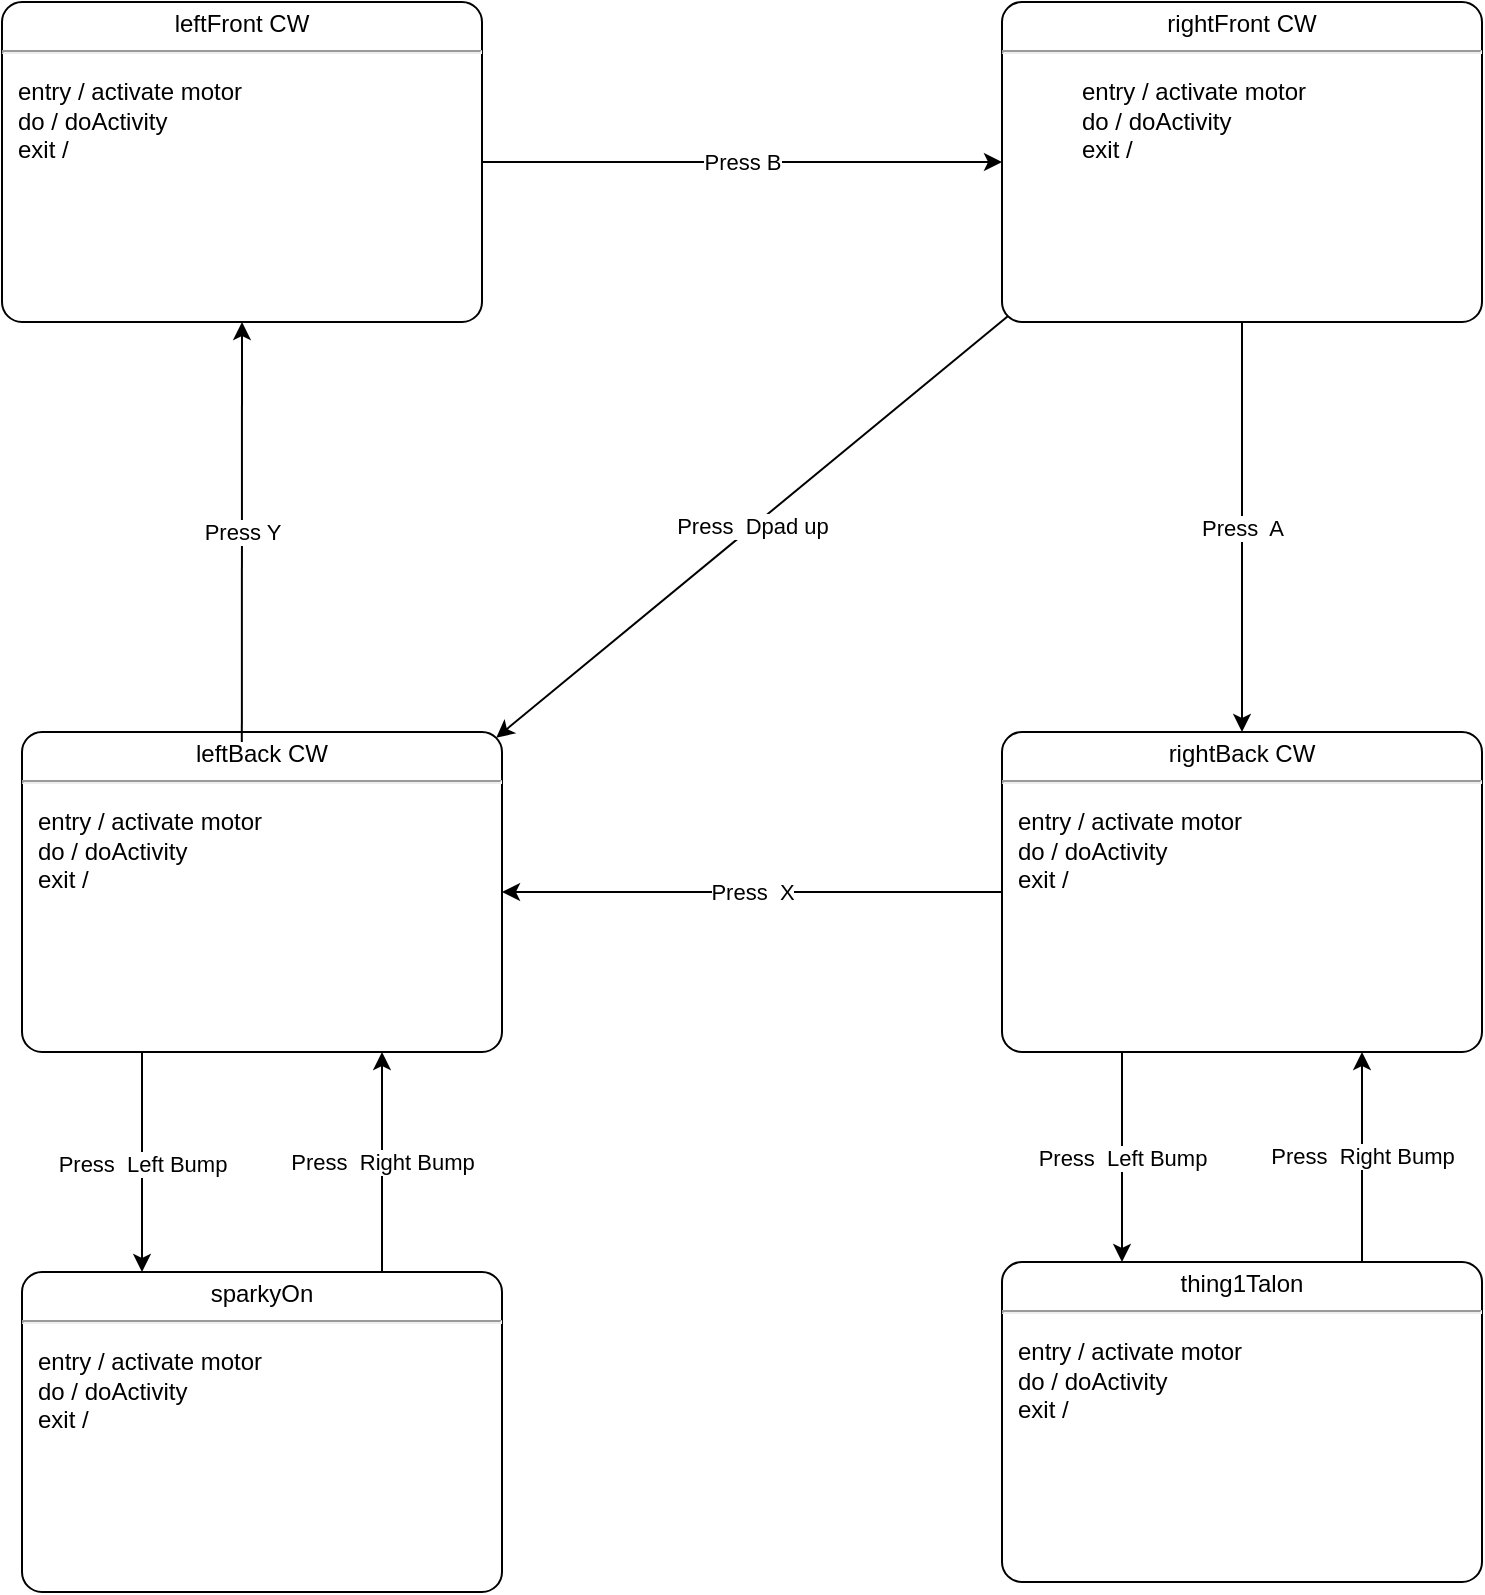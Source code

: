 <mxfile version="22.1.21" type="device">
  <diagram name="Page-1" id="42789a77-a242-8287-6e28-9cd8cfd52e62">
    <mxGraphModel dx="1434" dy="836" grid="1" gridSize="10" guides="1" tooltips="1" connect="1" arrows="1" fold="1" page="1" pageScale="1" pageWidth="1100" pageHeight="850" background="none" math="0" shadow="0">
      <root>
        <mxCell id="0" />
        <mxCell id="1" parent="0" />
        <mxCell id="Bh0hLF0kNKdTOiRzGCGv-5" value="Press B" style="endArrow=classic;html=1;rounded=0;exitX=1;exitY=0.5;exitDx=0;exitDy=0;entryX=0;entryY=0.5;entryDx=0;entryDy=0;exitPerimeter=0;entryPerimeter=0;" parent="1" source="Bh0hLF0kNKdTOiRzGCGv-10" target="Bh0hLF0kNKdTOiRzGCGv-11" edge="1">
          <mxGeometry width="50" height="50" relative="1" as="geometry">
            <mxPoint x="450" y="200" as="sourcePoint" />
            <mxPoint x="500" y="150" as="targetPoint" />
          </mxGeometry>
        </mxCell>
        <mxCell id="Bh0hLF0kNKdTOiRzGCGv-10" value="&lt;p style=&quot;margin:0px;margin-top:4px;text-align:center;&quot;&gt;leftFront CW&lt;br&gt;&lt;/p&gt;&lt;hr&gt;&lt;p&gt;&lt;/p&gt;&lt;p style=&quot;margin:0px;margin-left:8px;text-align:left;&quot;&gt;entry / activate motor&lt;br&gt;do / doActivity&lt;br&gt;exit /&amp;nbsp;&lt;/p&gt;" style="shape=mxgraph.sysml.simpleState;html=1;overflow=fill;whiteSpace=wrap;align=center;" parent="1" vertex="1">
          <mxGeometry x="110" y="60" width="240" height="160" as="geometry" />
        </mxCell>
        <mxCell id="Bh0hLF0kNKdTOiRzGCGv-11" value="&lt;p style=&quot;margin:0px;margin-top:4px;text-align:center;&quot;&gt;rightFront CW&lt;br&gt;&lt;/p&gt;&lt;hr&gt;&lt;p&gt;&lt;/p&gt;&lt;blockquote style=&quot;margin: 0 0 0 40px; border: none; padding: 0px;&quot;&gt;&lt;div style=&quot;text-align: left;&quot;&gt;&lt;span style=&quot;background-color: initial;&quot;&gt;entry / activate motor&lt;/span&gt;&lt;/div&gt;&lt;span style=&quot;&quot;&gt;&lt;div style=&quot;text-align: left;&quot;&gt;&lt;span style=&quot;background-color: initial;&quot;&gt;do / doActivity&lt;/span&gt;&lt;/div&gt;&lt;/span&gt;&lt;span style=&quot;&quot;&gt;&lt;div style=&quot;text-align: left;&quot;&gt;&lt;span style=&quot;background-color: initial;&quot;&gt;exit /&amp;nbsp;&lt;/span&gt;&lt;/div&gt;&lt;/span&gt;&lt;/blockquote&gt;" style="shape=mxgraph.sysml.simpleState;html=1;overflow=fill;whiteSpace=wrap;align=center;" parent="1" vertex="1">
          <mxGeometry x="610" y="60" width="240" height="160" as="geometry" />
        </mxCell>
        <mxCell id="Bh0hLF0kNKdTOiRzGCGv-12" value="&lt;p style=&quot;margin:0px;margin-top:4px;text-align:center;&quot;&gt;leftBack CW&lt;br&gt;&lt;/p&gt;&lt;hr&gt;&lt;p&gt;&lt;/p&gt;&lt;p style=&quot;margin:0px;margin-left:8px;text-align:left;&quot;&gt;entry / activate motor&lt;br&gt;do / doActivity&lt;br&gt;exit /&amp;nbsp;&lt;/p&gt;" style="shape=mxgraph.sysml.simpleState;html=1;overflow=fill;whiteSpace=wrap;align=center;" parent="1" vertex="1">
          <mxGeometry x="120" y="425" width="240" height="160" as="geometry" />
        </mxCell>
        <mxCell id="Bh0hLF0kNKdTOiRzGCGv-13" value="&lt;p style=&quot;margin:0px;margin-top:4px;text-align:center;&quot;&gt;rightBack CW&lt;br&gt;&lt;/p&gt;&lt;hr&gt;&lt;p&gt;&lt;/p&gt;&lt;p style=&quot;margin:0px;margin-left:8px;text-align:left;&quot;&gt;entry / activate motor&lt;br&gt;do / doActivity&lt;br&gt;exit /&amp;nbsp;&lt;/p&gt;" style="shape=mxgraph.sysml.simpleState;html=1;overflow=fill;whiteSpace=wrap;align=center;" parent="1" vertex="1">
          <mxGeometry x="610" y="425" width="240" height="160" as="geometry" />
        </mxCell>
        <mxCell id="Bh0hLF0kNKdTOiRzGCGv-14" value="Press&amp;nbsp; A" style="endArrow=classic;html=1;rounded=0;exitX=0.5;exitY=1;exitDx=0;exitDy=0;entryX=0.5;entryY=0;entryDx=0;entryDy=0;exitPerimeter=0;entryPerimeter=0;" parent="1" source="Bh0hLF0kNKdTOiRzGCGv-11" target="Bh0hLF0kNKdTOiRzGCGv-13" edge="1">
          <mxGeometry width="50" height="50" relative="1" as="geometry">
            <mxPoint x="360" y="150" as="sourcePoint" />
            <mxPoint x="620" y="150" as="targetPoint" />
          </mxGeometry>
        </mxCell>
        <mxCell id="Bh0hLF0kNKdTOiRzGCGv-15" value="Press&amp;nbsp; X" style="endArrow=classic;html=1;rounded=0;exitX=0;exitY=0.5;exitDx=0;exitDy=0;entryX=1;entryY=0.5;entryDx=0;entryDy=0;exitPerimeter=0;entryPerimeter=0;" parent="1" source="Bh0hLF0kNKdTOiRzGCGv-13" target="Bh0hLF0kNKdTOiRzGCGv-12" edge="1">
          <mxGeometry width="50" height="50" relative="1" as="geometry">
            <mxPoint x="740" y="230" as="sourcePoint" />
            <mxPoint x="740" y="435" as="targetPoint" />
          </mxGeometry>
        </mxCell>
        <mxCell id="Bh0hLF0kNKdTOiRzGCGv-16" value="Press Y" style="endArrow=classic;html=1;rounded=0;exitX=0.458;exitY=0.031;exitDx=0;exitDy=0;entryX=0.5;entryY=1;entryDx=0;entryDy=0;exitPerimeter=0;entryPerimeter=0;" parent="1" source="Bh0hLF0kNKdTOiRzGCGv-12" target="Bh0hLF0kNKdTOiRzGCGv-10" edge="1">
          <mxGeometry width="50" height="50" relative="1" as="geometry">
            <mxPoint x="750" y="240" as="sourcePoint" />
            <mxPoint x="750" y="445" as="targetPoint" />
          </mxGeometry>
        </mxCell>
        <mxCell id="2IbICEcBELNxow51wWl--1" value="Press&amp;nbsp; Dpad up" style="endArrow=classic;html=1;rounded=0;exitX=0;exitY=0;exitDx=2.9;exitDy=157.1;entryX=0;entryY=0;entryDx=237.1;entryDy=2.9;exitPerimeter=0;entryPerimeter=0;" parent="1" source="Bh0hLF0kNKdTOiRzGCGv-11" target="Bh0hLF0kNKdTOiRzGCGv-12" edge="1">
          <mxGeometry width="50" height="50" relative="1" as="geometry">
            <mxPoint x="620" y="515" as="sourcePoint" />
            <mxPoint x="370" y="515" as="targetPoint" />
          </mxGeometry>
        </mxCell>
        <mxCell id="2IbICEcBELNxow51wWl--2" value="&lt;p style=&quot;margin:0px;margin-top:4px;text-align:center;&quot;&gt;thing1Talon&lt;br&gt;&lt;/p&gt;&lt;hr&gt;&lt;p&gt;&lt;/p&gt;&lt;p style=&quot;margin:0px;margin-left:8px;text-align:left;&quot;&gt;entry / activate motor&lt;br&gt;do / doActivity&lt;br&gt;exit /&amp;nbsp;&lt;/p&gt;" style="shape=mxgraph.sysml.simpleState;html=1;overflow=fill;whiteSpace=wrap;align=center;" parent="1" vertex="1">
          <mxGeometry x="610" y="690" width="240" height="160" as="geometry" />
        </mxCell>
        <mxCell id="2IbICEcBELNxow51wWl--3" value="Press&amp;nbsp; Left Bump" style="endArrow=classic;html=1;rounded=0;exitX=0.25;exitY=1;exitDx=0;exitDy=0;exitPerimeter=0;entryX=0.25;entryY=0;entryDx=0;entryDy=0;entryPerimeter=0;" parent="1" source="Bh0hLF0kNKdTOiRzGCGv-13" target="2IbICEcBELNxow51wWl--2" edge="1">
          <mxGeometry x="0.008" width="50" height="50" relative="1" as="geometry">
            <mxPoint x="623" y="227" as="sourcePoint" />
            <mxPoint x="730" y="680" as="targetPoint" />
            <mxPoint as="offset" />
          </mxGeometry>
        </mxCell>
        <mxCell id="2IbICEcBELNxow51wWl--4" value="Press&amp;nbsp; Right Bump" style="endArrow=classic;html=1;rounded=0;exitX=0.75;exitY=0;exitDx=0;exitDy=0;entryX=0.75;entryY=1;entryDx=0;entryDy=0;exitPerimeter=0;entryPerimeter=0;" parent="1" source="2IbICEcBELNxow51wWl--2" target="Bh0hLF0kNKdTOiRzGCGv-13" edge="1">
          <mxGeometry x="0.008" width="50" height="50" relative="1" as="geometry">
            <mxPoint x="740" y="595" as="sourcePoint" />
            <mxPoint x="740" y="700" as="targetPoint" />
            <mxPoint as="offset" />
          </mxGeometry>
        </mxCell>
        <mxCell id="2IbICEcBELNxow51wWl--5" value="&lt;p style=&quot;margin:0px;margin-top:4px;text-align:center;&quot;&gt;sparkyOn&lt;/p&gt;&lt;hr&gt;&lt;p&gt;&lt;/p&gt;&lt;p style=&quot;margin:0px;margin-left:8px;text-align:left;&quot;&gt;entry / activate motor&lt;br&gt;do / doActivity&lt;br&gt;exit /&amp;nbsp;&lt;/p&gt;" style="shape=mxgraph.sysml.simpleState;html=1;overflow=fill;whiteSpace=wrap;align=center;" parent="1" vertex="1">
          <mxGeometry x="120" y="695" width="240" height="160" as="geometry" />
        </mxCell>
        <mxCell id="2IbICEcBELNxow51wWl--6" value="Press&amp;nbsp; Left Bump" style="endArrow=classic;html=1;rounded=0;entryX=0.25;entryY=0;entryDx=0;entryDy=0;entryPerimeter=0;exitX=0.25;exitY=1;exitDx=0;exitDy=0;exitPerimeter=0;" parent="1" source="Bh0hLF0kNKdTOiRzGCGv-12" target="2IbICEcBELNxow51wWl--5" edge="1">
          <mxGeometry x="0.008" width="50" height="50" relative="1" as="geometry">
            <mxPoint x="120" y="600" as="sourcePoint" />
            <mxPoint x="240" y="685" as="targetPoint" />
            <mxPoint as="offset" />
          </mxGeometry>
        </mxCell>
        <mxCell id="2IbICEcBELNxow51wWl--7" value="Press&amp;nbsp; Right Bump" style="endArrow=classic;html=1;rounded=0;exitX=0.75;exitY=0;exitDx=0;exitDy=0;exitPerimeter=0;entryX=0.75;entryY=1;entryDx=0;entryDy=0;entryPerimeter=0;" parent="1" source="2IbICEcBELNxow51wWl--5" target="Bh0hLF0kNKdTOiRzGCGv-12" edge="1">
          <mxGeometry x="0.008" width="50" height="50" relative="1" as="geometry">
            <mxPoint x="250" y="600" as="sourcePoint" />
            <mxPoint x="410" y="630" as="targetPoint" />
            <mxPoint as="offset" />
          </mxGeometry>
        </mxCell>
      </root>
    </mxGraphModel>
  </diagram>
</mxfile>
